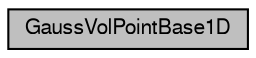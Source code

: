digraph G
{
  bgcolor="transparent";
  edge [fontname="FreeSans",fontsize="10",labelfontname="FreeSans",labelfontsize="10"];
  node [fontname="FreeSans",fontsize="10",shape=record];
  Node1 [label="GaussVolPointBase1D",height=0.2,width=0.4,color="black", fillcolor="grey75", style="filled" fontcolor="black"];
}
